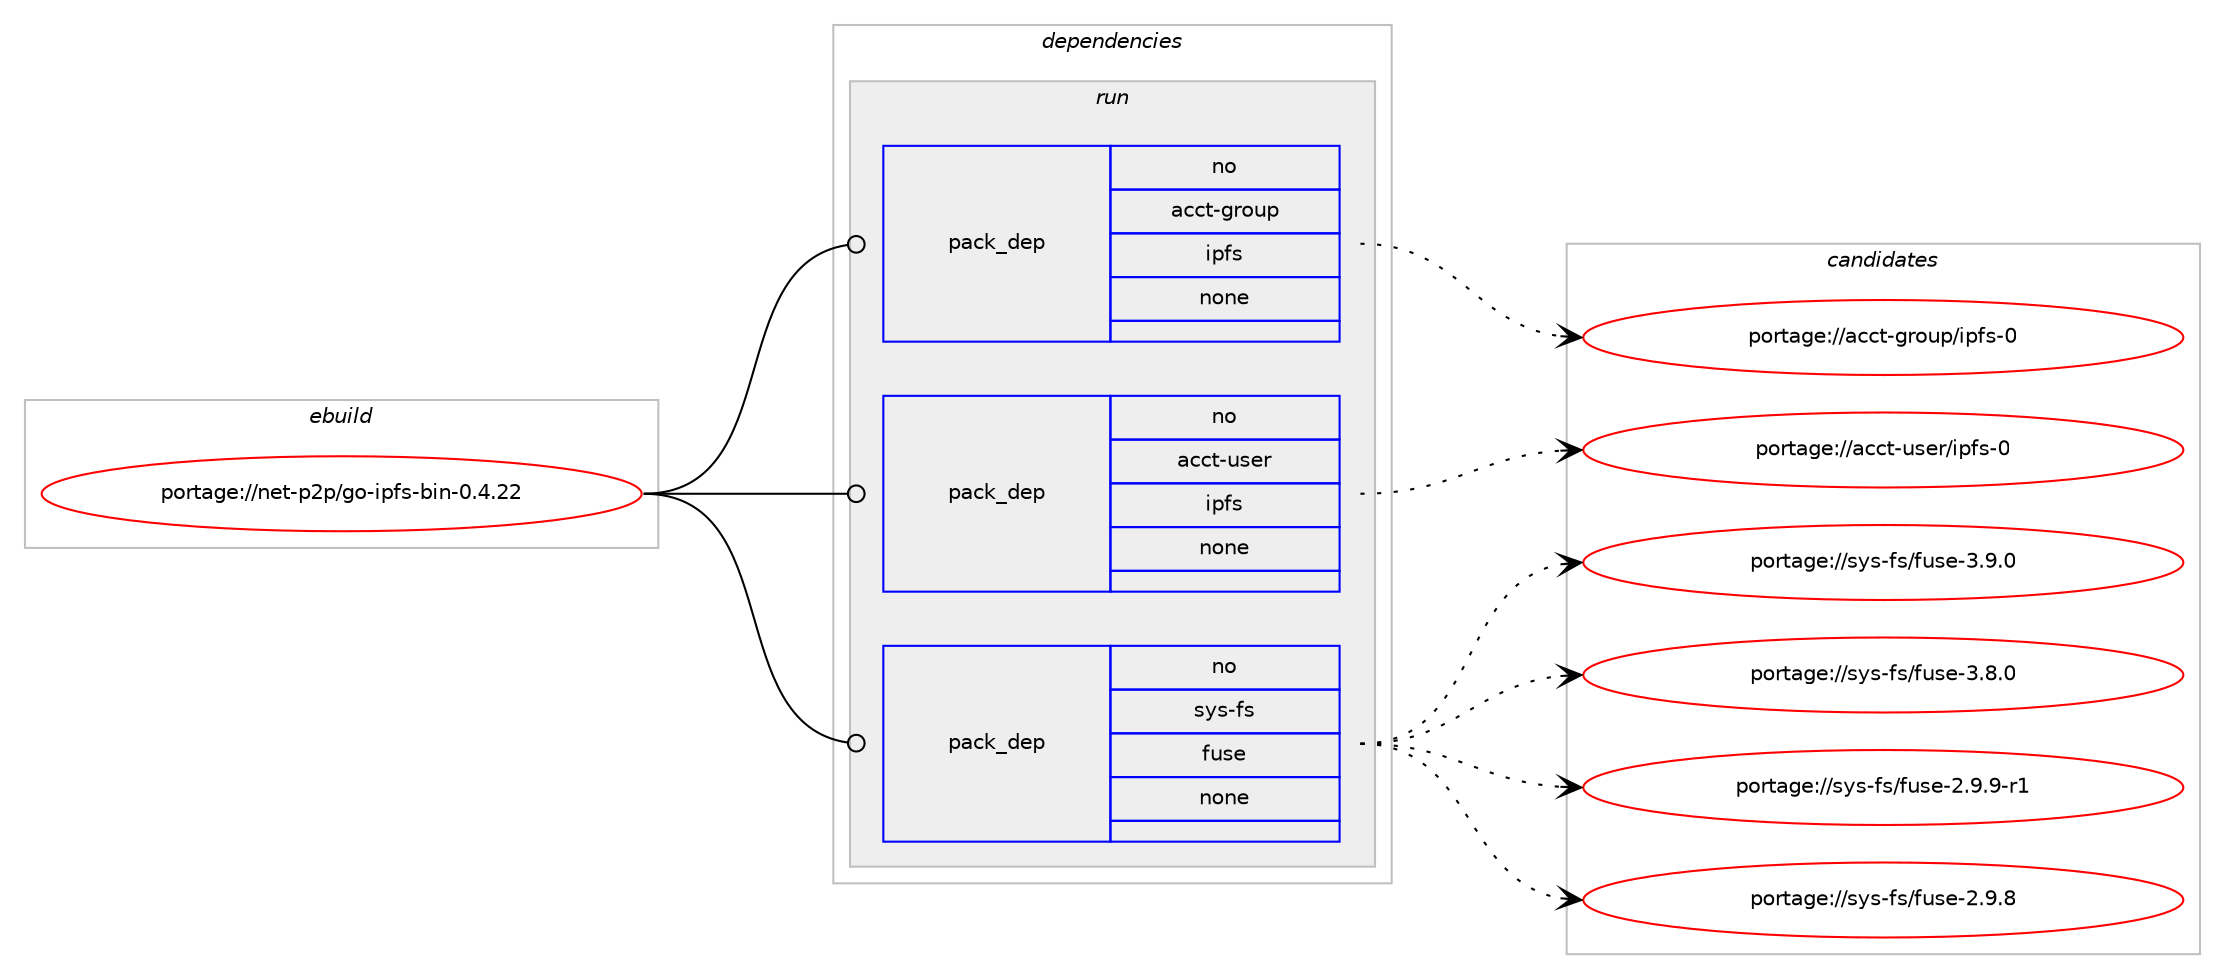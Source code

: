 digraph prolog {

# *************
# Graph options
# *************

newrank=true;
concentrate=true;
compound=true;
graph [rankdir=LR,fontname=Helvetica,fontsize=10,ranksep=1.5];#, ranksep=2.5, nodesep=0.2];
edge  [arrowhead=vee];
node  [fontname=Helvetica,fontsize=10];

# **********
# The ebuild
# **********

subgraph cluster_leftcol {
color=gray;
rank=same;
label=<<i>ebuild</i>>;
id [label="portage://net-p2p/go-ipfs-bin-0.4.22", color=red, width=4, href="../net-p2p/go-ipfs-bin-0.4.22.svg"];
}

# ****************
# The dependencies
# ****************

subgraph cluster_midcol {
color=gray;
label=<<i>dependencies</i>>;
subgraph cluster_compile {
fillcolor="#eeeeee";
style=filled;
label=<<i>compile</i>>;
}
subgraph cluster_compileandrun {
fillcolor="#eeeeee";
style=filled;
label=<<i>compile and run</i>>;
}
subgraph cluster_run {
fillcolor="#eeeeee";
style=filled;
label=<<i>run</i>>;
subgraph pack53950 {
dependency69089 [label=<<TABLE BORDER="0" CELLBORDER="1" CELLSPACING="0" CELLPADDING="4" WIDTH="220"><TR><TD ROWSPAN="6" CELLPADDING="30">pack_dep</TD></TR><TR><TD WIDTH="110">no</TD></TR><TR><TD>acct-group</TD></TR><TR><TD>ipfs</TD></TR><TR><TD>none</TD></TR><TR><TD></TD></TR></TABLE>>, shape=none, color=blue];
}
id:e -> dependency69089:w [weight=20,style="solid",arrowhead="odot"];
subgraph pack53951 {
dependency69090 [label=<<TABLE BORDER="0" CELLBORDER="1" CELLSPACING="0" CELLPADDING="4" WIDTH="220"><TR><TD ROWSPAN="6" CELLPADDING="30">pack_dep</TD></TR><TR><TD WIDTH="110">no</TD></TR><TR><TD>acct-user</TD></TR><TR><TD>ipfs</TD></TR><TR><TD>none</TD></TR><TR><TD></TD></TR></TABLE>>, shape=none, color=blue];
}
id:e -> dependency69090:w [weight=20,style="solid",arrowhead="odot"];
subgraph pack53952 {
dependency69091 [label=<<TABLE BORDER="0" CELLBORDER="1" CELLSPACING="0" CELLPADDING="4" WIDTH="220"><TR><TD ROWSPAN="6" CELLPADDING="30">pack_dep</TD></TR><TR><TD WIDTH="110">no</TD></TR><TR><TD>sys-fs</TD></TR><TR><TD>fuse</TD></TR><TR><TD>none</TD></TR><TR><TD></TD></TR></TABLE>>, shape=none, color=blue];
}
id:e -> dependency69091:w [weight=20,style="solid",arrowhead="odot"];
}
}

# **************
# The candidates
# **************

subgraph cluster_choices {
rank=same;
color=gray;
label=<<i>candidates</i>>;

subgraph choice53950 {
color=black;
nodesep=1;
choice97999911645103114111117112471051121021154548 [label="portage://acct-group/ipfs-0", color=red, width=4,href="../acct-group/ipfs-0.svg"];
dependency69089:e -> choice97999911645103114111117112471051121021154548:w [style=dotted,weight="100"];
}
subgraph choice53951 {
color=black;
nodesep=1;
choice97999911645117115101114471051121021154548 [label="portage://acct-user/ipfs-0", color=red, width=4,href="../acct-user/ipfs-0.svg"];
dependency69090:e -> choice97999911645117115101114471051121021154548:w [style=dotted,weight="100"];
}
subgraph choice53952 {
color=black;
nodesep=1;
choice1151211154510211547102117115101455146574648 [label="portage://sys-fs/fuse-3.9.0", color=red, width=4,href="../sys-fs/fuse-3.9.0.svg"];
choice1151211154510211547102117115101455146564648 [label="portage://sys-fs/fuse-3.8.0", color=red, width=4,href="../sys-fs/fuse-3.8.0.svg"];
choice11512111545102115471021171151014550465746574511449 [label="portage://sys-fs/fuse-2.9.9-r1", color=red, width=4,href="../sys-fs/fuse-2.9.9-r1.svg"];
choice1151211154510211547102117115101455046574656 [label="portage://sys-fs/fuse-2.9.8", color=red, width=4,href="../sys-fs/fuse-2.9.8.svg"];
dependency69091:e -> choice1151211154510211547102117115101455146574648:w [style=dotted,weight="100"];
dependency69091:e -> choice1151211154510211547102117115101455146564648:w [style=dotted,weight="100"];
dependency69091:e -> choice11512111545102115471021171151014550465746574511449:w [style=dotted,weight="100"];
dependency69091:e -> choice1151211154510211547102117115101455046574656:w [style=dotted,weight="100"];
}
}

}

